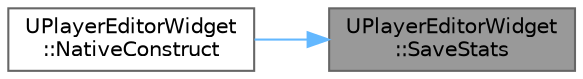 digraph "UPlayerEditorWidget::SaveStats"
{
 // LATEX_PDF_SIZE
  bgcolor="transparent";
  edge [fontname=Helvetica,fontsize=10,labelfontname=Helvetica,labelfontsize=10];
  node [fontname=Helvetica,fontsize=10,shape=box,height=0.2,width=0.4];
  rankdir="RL";
  Node1 [id="Node000001",label="UPlayerEditorWidget\l::SaveStats",height=0.2,width=0.4,color="gray40", fillcolor="grey60", style="filled", fontcolor="black",tooltip=" "];
  Node1 -> Node2 [id="edge2_Node000001_Node000002",dir="back",color="steelblue1",style="solid",tooltip=" "];
  Node2 [id="Node000002",label="UPlayerEditorWidget\l::NativeConstruct",height=0.2,width=0.4,color="grey40", fillcolor="white", style="filled",URL="$class_u_player_editor_widget.html#ad2ca6207dd75fff5a8f1c84dc32e33c8",tooltip=" "];
}

